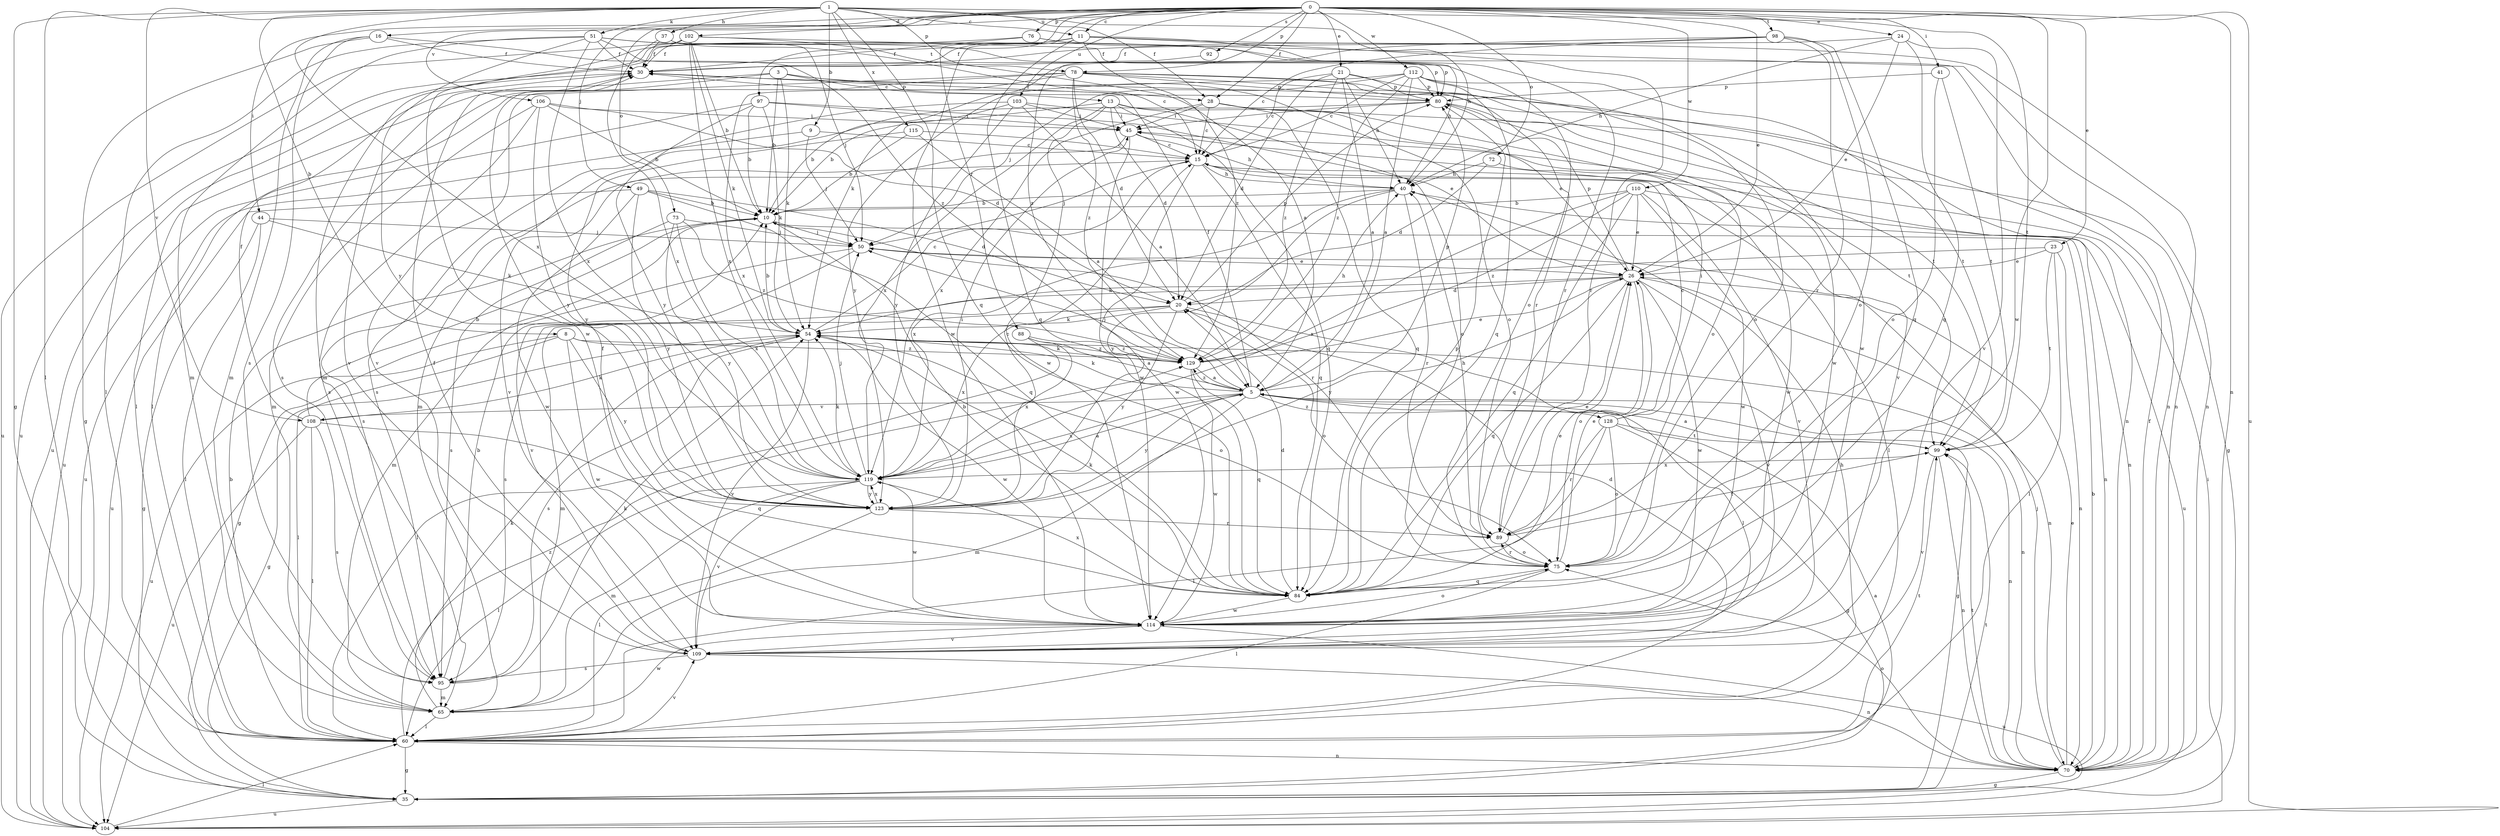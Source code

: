 strict digraph  {
0;
1;
3;
5;
8;
9;
10;
11;
13;
15;
16;
20;
21;
23;
24;
26;
28;
30;
35;
37;
40;
41;
44;
45;
49;
50;
51;
54;
60;
65;
70;
72;
73;
75;
76;
78;
80;
84;
88;
89;
92;
95;
97;
98;
99;
102;
103;
104;
106;
108;
109;
110;
112;
114;
115;
119;
123;
128;
129;
0 -> 11  [label=c];
0 -> 16  [label=d];
0 -> 21  [label=e];
0 -> 23  [label=e];
0 -> 24  [label=e];
0 -> 26  [label=e];
0 -> 28  [label=f];
0 -> 41  [label=i];
0 -> 44  [label=i];
0 -> 49  [label=j];
0 -> 70  [label=n];
0 -> 72  [label=o];
0 -> 73  [label=o];
0 -> 76  [label=p];
0 -> 78  [label=p];
0 -> 88  [label=r];
0 -> 92  [label=s];
0 -> 97  [label=t];
0 -> 98  [label=t];
0 -> 102  [label=u];
0 -> 103  [label=u];
0 -> 104  [label=u];
0 -> 106  [label=v];
0 -> 110  [label=w];
0 -> 112  [label=w];
0 -> 114  [label=w];
1 -> 8  [label=b];
1 -> 9  [label=b];
1 -> 11  [label=c];
1 -> 28  [label=f];
1 -> 35  [label=g];
1 -> 37  [label=h];
1 -> 40  [label=h];
1 -> 51  [label=k];
1 -> 60  [label=l];
1 -> 78  [label=p];
1 -> 84  [label=q];
1 -> 99  [label=t];
1 -> 108  [label=v];
1 -> 115  [label=x];
1 -> 119  [label=x];
3 -> 10  [label=b];
3 -> 13  [label=c];
3 -> 28  [label=f];
3 -> 54  [label=k];
3 -> 60  [label=l];
3 -> 75  [label=o];
3 -> 95  [label=s];
5 -> 30  [label=f];
5 -> 35  [label=g];
5 -> 50  [label=j];
5 -> 54  [label=k];
5 -> 65  [label=m];
5 -> 70  [label=n];
5 -> 80  [label=p];
5 -> 108  [label=v];
5 -> 119  [label=x];
5 -> 123  [label=y];
5 -> 128  [label=z];
5 -> 129  [label=z];
8 -> 60  [label=l];
8 -> 75  [label=o];
8 -> 104  [label=u];
8 -> 114  [label=w];
8 -> 123  [label=y];
8 -> 129  [label=z];
9 -> 15  [label=c];
9 -> 50  [label=j];
9 -> 104  [label=u];
10 -> 50  [label=j];
10 -> 65  [label=m];
10 -> 89  [label=r];
11 -> 30  [label=f];
11 -> 40  [label=h];
11 -> 70  [label=n];
11 -> 84  [label=q];
11 -> 89  [label=r];
11 -> 104  [label=u];
11 -> 114  [label=w];
11 -> 129  [label=z];
13 -> 10  [label=b];
13 -> 20  [label=d];
13 -> 26  [label=e];
13 -> 45  [label=i];
13 -> 75  [label=o];
13 -> 84  [label=q];
13 -> 114  [label=w];
13 -> 119  [label=x];
15 -> 40  [label=h];
15 -> 50  [label=j];
15 -> 60  [label=l];
15 -> 70  [label=n];
15 -> 84  [label=q];
15 -> 95  [label=s];
15 -> 114  [label=w];
16 -> 30  [label=f];
16 -> 35  [label=g];
16 -> 65  [label=m];
16 -> 95  [label=s];
16 -> 129  [label=z];
20 -> 54  [label=k];
20 -> 60  [label=l];
20 -> 65  [label=m];
20 -> 75  [label=o];
20 -> 80  [label=p];
20 -> 119  [label=x];
20 -> 123  [label=y];
21 -> 5  [label=a];
21 -> 15  [label=c];
21 -> 20  [label=d];
21 -> 40  [label=h];
21 -> 80  [label=p];
21 -> 114  [label=w];
21 -> 129  [label=z];
23 -> 26  [label=e];
23 -> 54  [label=k];
23 -> 60  [label=l];
23 -> 70  [label=n];
23 -> 99  [label=t];
24 -> 26  [label=e];
24 -> 30  [label=f];
24 -> 40  [label=h];
24 -> 84  [label=q];
24 -> 109  [label=v];
26 -> 20  [label=d];
26 -> 70  [label=n];
26 -> 75  [label=o];
26 -> 80  [label=p];
26 -> 84  [label=q];
26 -> 95  [label=s];
26 -> 109  [label=v];
26 -> 114  [label=w];
26 -> 123  [label=y];
28 -> 15  [label=c];
28 -> 35  [label=g];
28 -> 45  [label=i];
28 -> 75  [label=o];
28 -> 84  [label=q];
28 -> 119  [label=x];
30 -> 80  [label=p];
30 -> 104  [label=u];
30 -> 109  [label=v];
35 -> 5  [label=a];
35 -> 99  [label=t];
35 -> 104  [label=u];
37 -> 15  [label=c];
37 -> 30  [label=f];
37 -> 50  [label=j];
37 -> 119  [label=x];
40 -> 10  [label=b];
40 -> 70  [label=n];
40 -> 89  [label=r];
40 -> 119  [label=x];
40 -> 123  [label=y];
41 -> 75  [label=o];
41 -> 80  [label=p];
41 -> 99  [label=t];
44 -> 35  [label=g];
44 -> 50  [label=j];
44 -> 54  [label=k];
44 -> 60  [label=l];
45 -> 15  [label=c];
45 -> 40  [label=h];
45 -> 109  [label=v];
45 -> 114  [label=w];
49 -> 10  [label=b];
49 -> 20  [label=d];
49 -> 84  [label=q];
49 -> 104  [label=u];
49 -> 114  [label=w];
49 -> 123  [label=y];
50 -> 26  [label=e];
50 -> 35  [label=g];
50 -> 109  [label=v];
51 -> 30  [label=f];
51 -> 60  [label=l];
51 -> 65  [label=m];
51 -> 70  [label=n];
51 -> 75  [label=o];
51 -> 89  [label=r];
51 -> 119  [label=x];
51 -> 123  [label=y];
54 -> 10  [label=b];
54 -> 15  [label=c];
54 -> 35  [label=g];
54 -> 70  [label=n];
54 -> 95  [label=s];
54 -> 109  [label=v];
54 -> 114  [label=w];
54 -> 129  [label=z];
60 -> 10  [label=b];
60 -> 35  [label=g];
60 -> 40  [label=h];
60 -> 70  [label=n];
60 -> 99  [label=t];
60 -> 109  [label=v];
60 -> 129  [label=z];
65 -> 54  [label=k];
65 -> 60  [label=l];
65 -> 114  [label=w];
70 -> 10  [label=b];
70 -> 26  [label=e];
70 -> 30  [label=f];
70 -> 35  [label=g];
70 -> 50  [label=j];
70 -> 75  [label=o];
70 -> 99  [label=t];
72 -> 20  [label=d];
72 -> 40  [label=h];
72 -> 114  [label=w];
73 -> 50  [label=j];
73 -> 95  [label=s];
73 -> 119  [label=x];
73 -> 123  [label=y];
73 -> 129  [label=z];
75 -> 26  [label=e];
75 -> 60  [label=l];
75 -> 84  [label=q];
75 -> 89  [label=r];
76 -> 30  [label=f];
76 -> 65  [label=m];
76 -> 70  [label=n];
76 -> 80  [label=p];
78 -> 20  [label=d];
78 -> 60  [label=l];
78 -> 70  [label=n];
78 -> 80  [label=p];
78 -> 89  [label=r];
78 -> 99  [label=t];
78 -> 109  [label=v];
78 -> 119  [label=x];
78 -> 129  [label=z];
80 -> 45  [label=i];
80 -> 65  [label=m];
80 -> 99  [label=t];
80 -> 114  [label=w];
84 -> 10  [label=b];
84 -> 20  [label=d];
84 -> 26  [label=e];
84 -> 54  [label=k];
84 -> 80  [label=p];
84 -> 114  [label=w];
84 -> 119  [label=x];
88 -> 5  [label=a];
88 -> 60  [label=l];
88 -> 119  [label=x];
88 -> 129  [label=z];
89 -> 26  [label=e];
89 -> 40  [label=h];
89 -> 75  [label=o];
89 -> 99  [label=t];
92 -> 129  [label=z];
95 -> 10  [label=b];
95 -> 54  [label=k];
95 -> 65  [label=m];
97 -> 10  [label=b];
97 -> 26  [label=e];
97 -> 45  [label=i];
97 -> 54  [label=k];
97 -> 104  [label=u];
97 -> 123  [label=y];
98 -> 15  [label=c];
98 -> 30  [label=f];
98 -> 54  [label=k];
98 -> 75  [label=o];
98 -> 84  [label=q];
98 -> 89  [label=r];
99 -> 5  [label=a];
99 -> 70  [label=n];
99 -> 109  [label=v];
99 -> 119  [label=x];
102 -> 5  [label=a];
102 -> 10  [label=b];
102 -> 30  [label=f];
102 -> 54  [label=k];
102 -> 80  [label=p];
102 -> 104  [label=u];
102 -> 114  [label=w];
102 -> 119  [label=x];
103 -> 5  [label=a];
103 -> 10  [label=b];
103 -> 45  [label=i];
103 -> 95  [label=s];
103 -> 109  [label=v];
103 -> 123  [label=y];
104 -> 45  [label=i];
104 -> 60  [label=l];
106 -> 10  [label=b];
106 -> 20  [label=d];
106 -> 45  [label=i];
106 -> 65  [label=m];
106 -> 95  [label=s];
106 -> 123  [label=y];
108 -> 10  [label=b];
108 -> 30  [label=f];
108 -> 54  [label=k];
108 -> 60  [label=l];
108 -> 84  [label=q];
108 -> 95  [label=s];
108 -> 104  [label=u];
109 -> 20  [label=d];
109 -> 30  [label=f];
109 -> 70  [label=n];
109 -> 95  [label=s];
110 -> 10  [label=b];
110 -> 26  [label=e];
110 -> 84  [label=q];
110 -> 104  [label=u];
110 -> 109  [label=v];
110 -> 114  [label=w];
110 -> 119  [label=x];
110 -> 129  [label=z];
112 -> 5  [label=a];
112 -> 15  [label=c];
112 -> 50  [label=j];
112 -> 75  [label=o];
112 -> 80  [label=p];
112 -> 84  [label=q];
112 -> 99  [label=t];
112 -> 123  [label=y];
112 -> 129  [label=z];
114 -> 30  [label=f];
114 -> 75  [label=o];
114 -> 104  [label=u];
114 -> 109  [label=v];
115 -> 5  [label=a];
115 -> 10  [label=b];
115 -> 15  [label=c];
115 -> 123  [label=y];
119 -> 5  [label=a];
119 -> 50  [label=j];
119 -> 54  [label=k];
119 -> 60  [label=l];
119 -> 65  [label=m];
119 -> 109  [label=v];
119 -> 114  [label=w];
119 -> 123  [label=y];
123 -> 15  [label=c];
123 -> 45  [label=i];
123 -> 60  [label=l];
123 -> 89  [label=r];
123 -> 119  [label=x];
128 -> 15  [label=c];
128 -> 35  [label=g];
128 -> 45  [label=i];
128 -> 60  [label=l];
128 -> 75  [label=o];
128 -> 89  [label=r];
128 -> 99  [label=t];
129 -> 5  [label=a];
129 -> 26  [label=e];
129 -> 40  [label=h];
129 -> 54  [label=k];
129 -> 84  [label=q];
129 -> 114  [label=w];
}
